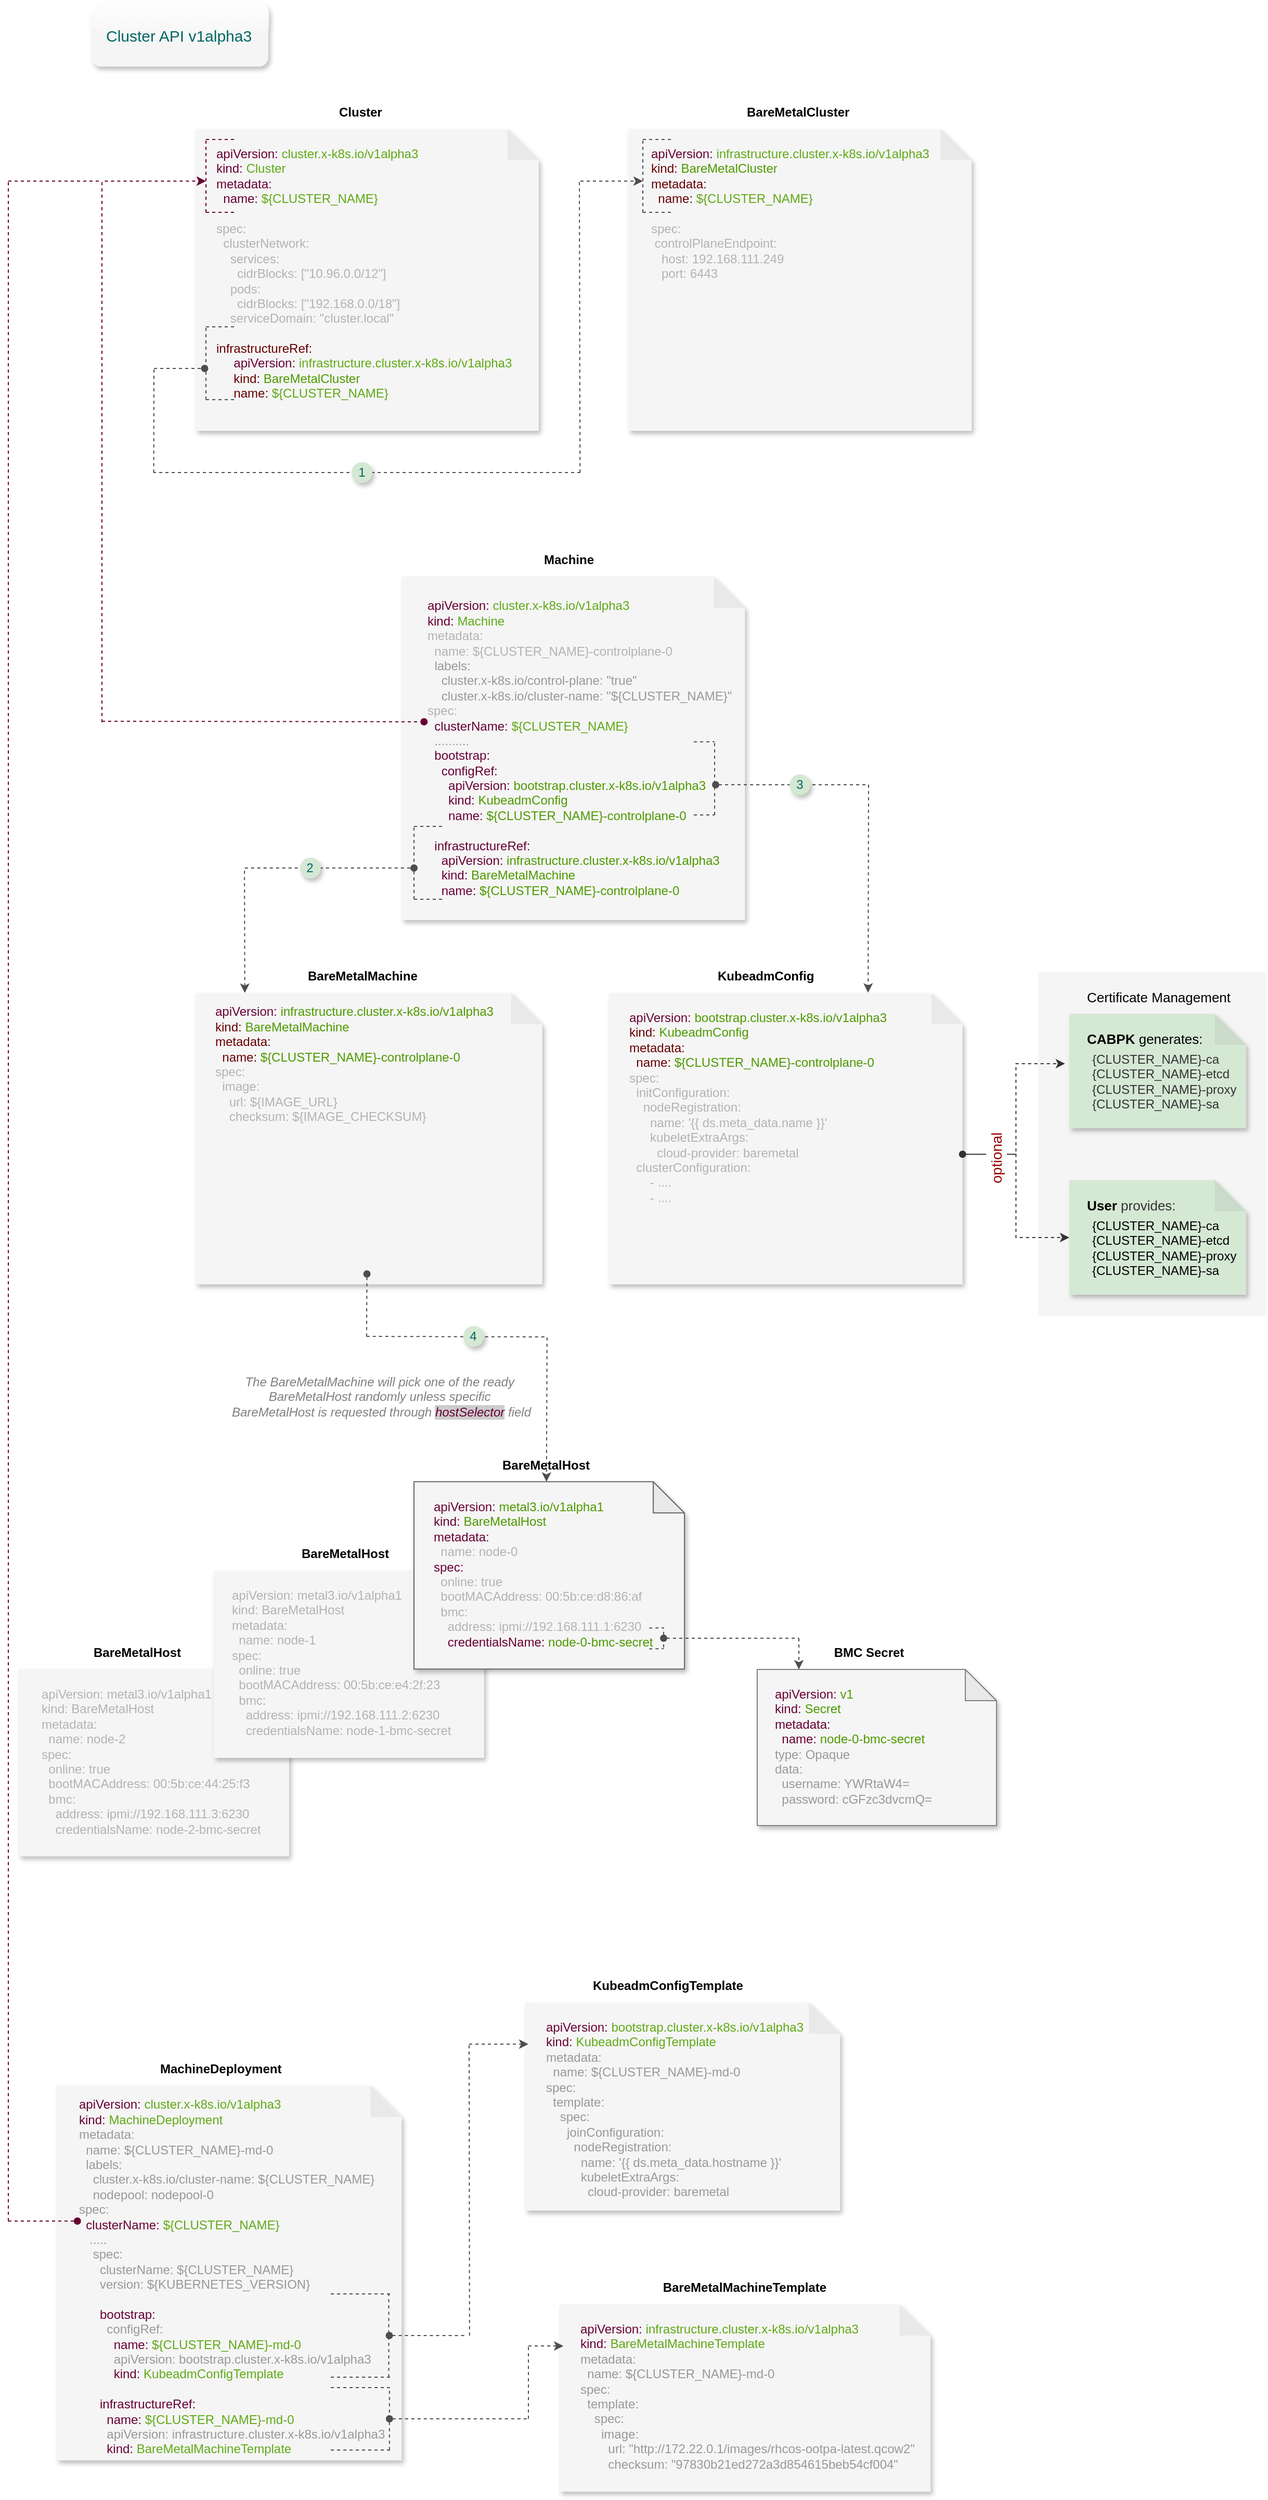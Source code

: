 <mxfile version="12.8.8" type="device"><diagram id="0ZJ0NignESQK8RlYlgcO" name="Page-1"><mxGraphModel dx="1936" dy="2136" grid="1" gridSize="10" guides="1" tooltips="1" connect="1" arrows="1" fold="1" page="1" pageScale="1" pageWidth="850" pageHeight="1100" math="0" shadow="0"><root><mxCell id="0"/><mxCell id="1" parent="0"/><mxCell id="N0u_bK_F2NEoReDmG8Bb-15" value="" style="rounded=0;whiteSpace=wrap;html=1;fillColor=#f5f5f5;strokeColor=none;fontColor=#333333;" parent="1" vertex="1"><mxGeometry x="1040" width="220" height="330" as="geometry"/></mxCell><mxCell id="tD_S_BFWUJCT9P1X96qE-1" value="" style="shape=note;whiteSpace=wrap;html=1;backgroundOutline=1;darkOpacity=0.05;fillColor=#f5f5f5;strokeColor=none;fontColor=#333333;shadow=1;" parent="1" vertex="1"><mxGeometry x="60.0" y="669.62" width="260" height="180" as="geometry"/></mxCell><mxCell id="tD_S_BFWUJCT9P1X96qE-2" value="" style="shape=note;whiteSpace=wrap;html=1;backgroundOutline=1;darkOpacity=0.05;fillColor=#f5f5f5;strokeColor=none;fontColor=#333333;shadow=1;" parent="1" vertex="1"><mxGeometry x="247.35" y="575" width="260" height="180" as="geometry"/></mxCell><mxCell id="N0u_bK_F2NEoReDmG8Bb-11" style="edgeStyle=orthogonalEdgeStyle;rounded=0;orthogonalLoop=1;jettySize=auto;html=1;exitX=0;exitY=0;exitDx=340;exitDy=155;exitPerimeter=0;entryX=-0.024;entryY=0.436;entryDx=0;entryDy=0;entryPerimeter=0;dashed=1;strokeColor=#333333;" parent="1" source="tD_S_BFWUJCT9P1X96qE-3" target="N0u_bK_F2NEoReDmG8Bb-1" edge="1"><mxGeometry relative="1" as="geometry"/></mxCell><mxCell id="tD_S_BFWUJCT9P1X96qE-3" value="" style="shape=note;whiteSpace=wrap;html=1;backgroundOutline=1;darkOpacity=0.05;fillColor=#f5f5f5;strokeColor=none;fontColor=#333333;shadow=1;" parent="1" vertex="1"><mxGeometry x="627.35" y="20" width="340" height="280" as="geometry"/></mxCell><mxCell id="tD_S_BFWUJCT9P1X96qE-4" value="&lt;font style=&quot;font-size: 12px&quot;&gt;&lt;b&gt;BareMetalMachine&lt;/b&gt;&lt;/font&gt;" style="text;html=1;align=left;fillColor=none;strokeColor=none;" parent="1" vertex="1"><mxGeometry x="336.25" y="-10" width="110" height="30" as="geometry"/></mxCell><mxCell id="tD_S_BFWUJCT9P1X96qE-5" value="" style="shape=note;whiteSpace=wrap;html=1;backgroundOutline=1;darkOpacity=0.05;fillColor=#f5f5f5;strokeColor=none;fontColor=#333333;shadow=1;" parent="1" vertex="1"><mxGeometry x="428.2" y="-380" width="330" height="330" as="geometry"/></mxCell><mxCell id="tD_S_BFWUJCT9P1X96qE-6" value="&lt;font style=&quot;font-size: 12px&quot;&gt;&lt;b&gt;Machine&lt;/b&gt;&lt;/font&gt;" style="text;html=1;align=left;fillColor=none;strokeColor=none;" parent="1" vertex="1"><mxGeometry x="563.39" y="-410" width="57.91" height="30" as="geometry"/></mxCell><mxCell id="tD_S_BFWUJCT9P1X96qE-7" value="&lt;div&gt;&lt;div&gt;&lt;font color=&quot;#660033&quot;&gt;&lt;br&gt;&lt;/font&gt;&lt;/div&gt;&lt;div&gt;&lt;font color=&quot;#660033&quot;&gt;apiVersion: &lt;/font&gt;&lt;font color=&quot;#60a917&quot;&gt;cluster.x-k8s.io/v1alpha3&lt;/font&gt;&lt;/div&gt;&lt;div&gt;&lt;font color=&quot;#660033&quot;&gt;kind: &lt;/font&gt;&lt;font color=&quot;#60a917&quot;&gt;Machine&lt;/font&gt;&lt;/div&gt;&lt;div&gt;&lt;font color=&quot;#b3b3b3&quot;&gt;metadata:&lt;/font&gt;&lt;/div&gt;&lt;div&gt;&lt;font color=&quot;#b3b3b3&quot;&gt;&amp;nbsp; name: ${CLUSTER_NAME}-controlplane-0&lt;/font&gt;&lt;/div&gt;&lt;div&gt;&lt;font color=&quot;#b3b3b3&quot;&gt;&amp;nbsp;&lt;/font&gt;&lt;font color=&quot;#660033&quot;&gt; &lt;/font&gt;&lt;font color=&quot;#999999&quot;&gt;labels:&lt;/font&gt;&lt;/div&gt;&lt;div&gt;&lt;font color=&quot;#999999&quot;&gt;&amp;nbsp; &amp;nbsp; cluster.x-k8s.io/control-plane: &quot;true&quot;&lt;/font&gt;&lt;/div&gt;&lt;div&gt;&lt;font color=&quot;#999999&quot;&gt;&amp;nbsp; &amp;nbsp; cluster.x-k8s.io/cluster-name: &quot;${CLUSTER_NAME}&quot;&lt;/font&gt;&lt;/div&gt;&lt;div&gt;&lt;font color=&quot;#b3b3b3&quot;&gt;spec:&lt;/font&gt;&lt;/div&gt;&lt;div&gt;&lt;font color=&quot;#b3b3b3&quot;&gt;&amp;nbsp;&amp;nbsp;&lt;/font&gt;&lt;span&gt;&lt;font color=&quot;#660033&quot;&gt;clusterName:&lt;/font&gt;&lt;font color=&quot;#60a917&quot;&gt; ${CLUSTER_NAME}&lt;/font&gt;&lt;/span&gt;&lt;/div&gt;&lt;div&gt;&lt;font color=&quot;#60a917&quot;&gt;&amp;nbsp; &lt;/font&gt;&lt;font color=&quot;#999999&quot;&gt;..........&lt;/font&gt;&lt;/div&gt;&lt;div&gt;&lt;font color=&quot;#b3b3b3&quot;&gt;&amp;nbsp; &lt;/font&gt;&lt;font color=&quot;#660033&quot;&gt;bootstrap:&lt;/font&gt;&lt;/div&gt;&lt;div&gt;&lt;font color=&quot;#660033&quot;&gt;&amp;nbsp; &amp;nbsp; configRef:&lt;/font&gt;&lt;/div&gt;&lt;div&gt;&lt;font color=&quot;#b3b3b3&quot;&gt;&amp;nbsp; &amp;nbsp; &amp;nbsp; &lt;/font&gt;&lt;font color=&quot;#660033&quot;&gt;apiVersion: &lt;/font&gt;&lt;font color=&quot;#4d9900&quot;&gt;bootstrap.cluster.x-k8s.io/v1alpha3&lt;/font&gt;&lt;/div&gt;&lt;div&gt;&lt;font color=&quot;#660033&quot;&gt;&amp;nbsp; &amp;nbsp; &amp;nbsp; kind: &lt;/font&gt;&lt;font color=&quot;#4d9900&quot;&gt;KubeadmConfig&lt;/font&gt;&lt;/div&gt;&lt;div&gt;&lt;font color=&quot;#660033&quot;&gt;&amp;nbsp; &amp;nbsp; &amp;nbsp; name: &lt;/font&gt;&lt;font color=&quot;#4d9900&quot;&gt;${CLUSTER_NAME}-controlplane-0&lt;/font&gt;&lt;/div&gt;&lt;div&gt;&lt;font color=&quot;#4d9900&quot;&gt;&lt;br&gt;&lt;/font&gt;&lt;/div&gt;&lt;div&gt;&lt;font color=&quot;#660033&quot;&gt;&amp;nbsp; infrastructureRef:&lt;/font&gt;&lt;/div&gt;&lt;div&gt;&lt;font color=&quot;#660033&quot;&gt;&amp;nbsp; &lt;/font&gt;&lt;font color=&quot;#b3b3b3&quot;&gt;&amp;nbsp; &lt;/font&gt;&lt;font color=&quot;#660033&quot;&gt;apiVersion:&lt;/font&gt;&lt;font color=&quot;#4d9900&quot;&gt; infrastructure.cluster.x-k8s.io/v1alpha3&lt;/font&gt;&lt;/div&gt;&lt;div&gt;&lt;font color=&quot;#660033&quot;&gt;&amp;nbsp; &amp;nbsp; kind: &lt;/font&gt;&lt;font color=&quot;#4d9900&quot;&gt;BareMetalMachine&lt;/font&gt;&lt;/div&gt;&lt;div&gt;&lt;font color=&quot;#660033&quot;&gt;&amp;nbsp; &amp;nbsp; name: &lt;/font&gt;&lt;font color=&quot;#4d9900&quot;&gt;${CLUSTER_NAME}-controlplane-0&lt;/font&gt;&lt;/div&gt;&lt;/div&gt;" style="text;html=1;align=left;fillColor=none;strokeColor=none;" parent="1" vertex="1"><mxGeometry x="450.5" y="-380" width="300" height="280" as="geometry"/></mxCell><mxCell id="tD_S_BFWUJCT9P1X96qE-8" style="edgeStyle=orthogonalEdgeStyle;rounded=0;orthogonalLoop=1;jettySize=auto;html=1;strokeColor=#4D4D4D;dashed=1;startArrow=none;startFill=0;" parent="1" edge="1"><mxGeometry relative="1" as="geometry"><mxPoint x="394.35" y="350" as="sourcePoint"/><mxPoint x="567.35" y="489.62" as="targetPoint"/></mxGeometry></mxCell><mxCell id="tD_S_BFWUJCT9P1X96qE-9" value="" style="shape=note;whiteSpace=wrap;html=1;backgroundOutline=1;darkOpacity=0.05;fillColor=#f5f5f5;strokeColor=none;fontColor=#333333;shadow=1;" parent="1" vertex="1"><mxGeometry x="230" y="20" width="333.39" height="280" as="geometry"/></mxCell><mxCell id="tD_S_BFWUJCT9P1X96qE-10" value="&lt;font style=&quot;font-size: 12px&quot;&gt;&lt;b&gt;KubeadmConfig&lt;/b&gt;&lt;/font&gt;" style="text;html=1;align=left;fillColor=none;strokeColor=none;" parent="1" vertex="1"><mxGeometry x="730.0" y="-10" width="110" height="30" as="geometry"/></mxCell><mxCell id="tD_S_BFWUJCT9P1X96qE-11" value="&lt;div&gt;&lt;font color=&quot;#660033&quot;&gt;apiVersion: &lt;/font&gt;&lt;font color=&quot;#4d9900&quot;&gt;bootstrap.cluster.x-k8s.io/v1alpha3&lt;/font&gt;&lt;/div&gt;&lt;div&gt;&lt;font color=&quot;#660000&quot;&gt;kind:&amp;nbsp;&lt;/font&gt;&lt;font color=&quot;#4d9900&quot;&gt;KubeadmConfig&lt;/font&gt;&lt;br&gt;&lt;/div&gt;&lt;div&gt;&lt;div&gt;&lt;font color=&quot;#660000&quot;&gt;metadata:&lt;/font&gt;&lt;/div&gt;&lt;div&gt;&lt;font color=&quot;#ff6666&quot;&gt;&amp;nbsp;&lt;/font&gt;&lt;font color=&quot;#660000&quot;&gt;&amp;nbsp;name:&lt;/font&gt;&lt;font color=&quot;#ff6666&quot;&gt;&amp;nbsp;&lt;/font&gt;&lt;font color=&quot;#4d9900&quot;&gt;${CLUSTER_NAME}-controlplane-0&lt;/font&gt;&lt;/div&gt;&lt;div&gt;&lt;font color=&quot;#b3b3b3&quot;&gt;&lt;span&gt;spec:&lt;/span&gt;&lt;br&gt;&lt;/font&gt;&lt;/div&gt;&lt;/div&gt;&lt;div&gt;&lt;font color=&quot;#b3b3b3&quot;&gt;&amp;nbsp; initConfiguration:&lt;/font&gt;&lt;/div&gt;&lt;div&gt;&lt;font color=&quot;#b3b3b3&quot;&gt;&amp;nbsp; &amp;nbsp; nodeRegistration:&lt;/font&gt;&lt;/div&gt;&lt;div&gt;&lt;font color=&quot;#b3b3b3&quot;&gt;&amp;nbsp; &amp;nbsp; &amp;nbsp; name: '{{ ds.meta_data.name }}'&lt;/font&gt;&lt;/div&gt;&lt;div&gt;&lt;font color=&quot;#b3b3b3&quot;&gt;&amp;nbsp; &amp;nbsp; &amp;nbsp; kubeletExtraArgs:&lt;/font&gt;&lt;/div&gt;&lt;div&gt;&lt;font color=&quot;#b3b3b3&quot;&gt;&amp;nbsp; &amp;nbsp; &amp;nbsp; &amp;nbsp; cloud-provider: baremetal&lt;/font&gt;&lt;/div&gt;&lt;div&gt;&lt;font color=&quot;#b3b3b3&quot;&gt;&amp;nbsp; clusterConfiguration:&lt;/font&gt;&lt;/div&gt;&lt;div&gt;&lt;font color=&quot;#b3b3b3&quot;&gt;&amp;nbsp; &amp;nbsp; &amp;nbsp; - ....&lt;/font&gt;&lt;/div&gt;&lt;div&gt;&lt;font color=&quot;#b3b3b3&quot;&gt;&amp;nbsp; &amp;nbsp; &amp;nbsp; - ....&lt;/font&gt;&lt;/div&gt;&lt;br&gt;&lt;div&gt;&lt;font color=&quot;#ff6666&quot;&gt;&lt;br&gt;&lt;/font&gt;&lt;/div&gt;" style="text;html=1;align=left;fillColor=none;strokeColor=none;" parent="1" vertex="1"><mxGeometry x="644.59" y="30" width="305.52" height="320" as="geometry"/></mxCell><mxCell id="tD_S_BFWUJCT9P1X96qE-12" value="" style="endArrow=oval;html=1;strokeColor=#4D4D4D;dashed=1;endFill=1;" parent="1" edge="1"><mxGeometry width="50" height="50" relative="1" as="geometry"><mxPoint x="277.35" y="-100" as="sourcePoint"/><mxPoint x="440" y="-100" as="targetPoint"/></mxGeometry></mxCell><mxCell id="tD_S_BFWUJCT9P1X96qE-13" value="" style="endArrow=none;html=1;strokeColor=#4D4D4D;dashed=1;startArrow=oval;startFill=1;" parent="1" edge="1"><mxGeometry width="50" height="50" relative="1" as="geometry"><mxPoint x="730" y="-180" as="sourcePoint"/><mxPoint x="877.35" y="-180" as="targetPoint"/></mxGeometry></mxCell><mxCell id="tD_S_BFWUJCT9P1X96qE-14" value="&lt;div&gt;&lt;font color=&quot;#660033&quot;&gt;&lt;br&gt;&lt;/font&gt;&lt;/div&gt;&lt;div&gt;&lt;font color=&quot;#660033&quot;&gt;apiVersion:&lt;/font&gt;&lt;font color=&quot;#b3b3b3&quot;&gt; &lt;/font&gt;&lt;font color=&quot;#4d9900&quot;&gt;infrastructure.cluster.x-k8s.io/v1alpha3&lt;/font&gt;&lt;/div&gt;&lt;div&gt;&lt;div&gt;&lt;font color=&quot;#660000&quot;&gt;kind:&lt;/font&gt;&lt;font color=&quot;#ff6666&quot;&gt;&amp;nbsp;&lt;/font&gt;&lt;font color=&quot;#4d9900&quot;&gt;BareMetalMachine&lt;/font&gt;&lt;br&gt;&lt;/div&gt;&lt;div&gt;&lt;font color=&quot;#660000&quot;&gt;metadata:&lt;/font&gt;&lt;/div&gt;&lt;div&gt;&lt;font color=&quot;#ff6666&quot;&gt;&amp;nbsp;&amp;nbsp;&lt;/font&gt;&lt;font color=&quot;#660000&quot;&gt;name:&lt;/font&gt;&lt;font color=&quot;#ff6666&quot;&gt;&amp;nbsp;&lt;/font&gt;&lt;font color=&quot;#4d9900&quot;&gt;${CLUSTER_NAME}-controlplane-0&lt;/font&gt;&lt;/div&gt;&lt;/div&gt;&lt;div&gt;&lt;font color=&quot;#b3b3b3&quot;&gt;spec:&lt;/font&gt;&lt;/div&gt;&lt;div&gt;&lt;span style=&quot;color: rgb(179 , 179 , 179)&quot;&gt;&amp;nbsp; image:&lt;/span&gt;&lt;br&gt;&lt;/div&gt;&lt;div&gt;&lt;font color=&quot;#b3b3b3&quot;&gt;&amp;nbsp; &amp;nbsp; url: ${IMAGE_URL}&lt;/font&gt;&lt;/div&gt;&lt;div&gt;&lt;font color=&quot;#b3b3b3&quot;&gt;&amp;nbsp; &amp;nbsp; checksum: ${IMAGE_CHECKSUM}&lt;/font&gt;&lt;/div&gt;&lt;div&gt;&lt;font color=&quot;#b3b3b3&quot;&gt;&amp;nbsp;&lt;/font&gt;&lt;/div&gt;&lt;div&gt;&lt;font color=&quot;#b3b3b3&quot;&gt;&amp;nbsp;&amp;nbsp;&lt;/font&gt;&lt;/div&gt;" style="text;html=1;align=left;fillColor=none;strokeColor=none;" parent="1" vertex="1"><mxGeometry x="247.35" y="10" width="302.65" height="280" as="geometry"/></mxCell><mxCell id="tD_S_BFWUJCT9P1X96qE-15" value="" style="endArrow=none;html=1;dashed=1;strokeColor=#4D4D4D;exitX=0.142;exitY=0;exitDx=0;exitDy=0;exitPerimeter=0;endFill=0;startArrow=classic;startFill=1;" parent="1" source="tD_S_BFWUJCT9P1X96qE-9" edge="1"><mxGeometry width="50" height="50" relative="1" as="geometry"><mxPoint x="277.35" y="-100" as="sourcePoint"/><mxPoint x="277" y="-100" as="targetPoint"/></mxGeometry></mxCell><mxCell id="tD_S_BFWUJCT9P1X96qE-16" value="" style="endArrow=classic;html=1;dashed=1;strokeColor=#4D4D4D;entryX=0.733;entryY=-0.001;entryDx=0;entryDy=0;entryPerimeter=0;" parent="1" target="tD_S_BFWUJCT9P1X96qE-3" edge="1"><mxGeometry width="50" height="50" relative="1" as="geometry"><mxPoint x="877" y="-180" as="sourcePoint"/><mxPoint x="876.74" y="-10" as="targetPoint"/></mxGeometry></mxCell><mxCell id="tD_S_BFWUJCT9P1X96qE-17" value="" style="shape=note;whiteSpace=wrap;html=1;backgroundOutline=1;darkOpacity=0.05;fillColor=#f5f5f5;strokeColor=#808080;fontColor=#333333;shadow=1;" parent="1" vertex="1"><mxGeometry x="770" y="670" width="230" height="150" as="geometry"/></mxCell><mxCell id="tD_S_BFWUJCT9P1X96qE-18" value="&lt;font style=&quot;font-size: 12px&quot;&gt;&lt;b&gt;BareMetalHost&lt;/b&gt;&lt;/font&gt;" style="text;html=1;align=left;fillColor=none;strokeColor=none;" parent="1" vertex="1"><mxGeometry x="523.02" y="459.62" width="93.96" height="30" as="geometry"/></mxCell><mxCell id="tD_S_BFWUJCT9P1X96qE-19" value="&lt;div&gt;&lt;font color=&quot;#660033&quot;&gt;apiVersion: &lt;/font&gt;&lt;font color=&quot;#4d9900&quot;&gt;v1&lt;/font&gt;&lt;br&gt;&lt;/div&gt;&lt;div&gt;&lt;font color=&quot;#660033&quot;&gt;kind: &lt;/font&gt;&lt;font color=&quot;#4d9900&quot;&gt;Secret&lt;/font&gt;&lt;/div&gt;&lt;div&gt;&lt;font color=&quot;#660033&quot;&gt;metadata:&lt;/font&gt;&lt;/div&gt;&lt;div&gt;&lt;font color=&quot;#660033&quot;&gt;&amp;nbsp; name: &lt;/font&gt;&lt;font color=&quot;#4d9900&quot;&gt;node-0-bmc-secret&lt;/font&gt;&lt;/div&gt;&lt;div&gt;&lt;font color=&quot;#999999&quot;&gt;type: Opaque&lt;/font&gt;&lt;/div&gt;&lt;div&gt;&lt;font color=&quot;#999999&quot;&gt;data:&lt;/font&gt;&lt;/div&gt;&lt;div&gt;&lt;font color=&quot;#999999&quot;&gt;&amp;nbsp; username: YWRtaW4=&lt;/font&gt;&lt;/div&gt;&lt;div&gt;&lt;font color=&quot;#999999&quot;&gt;&amp;nbsp; password: cGFzc3dvcmQ=&lt;/font&gt;&lt;/div&gt;&lt;div&gt;&lt;font color=&quot;#999999&quot;&gt;&lt;br&gt;&lt;/font&gt;&lt;/div&gt;&lt;div&gt;&lt;br&gt;&lt;/div&gt;" style="text;html=1;align=left;fillColor=none;strokeColor=none;" parent="1" vertex="1"><mxGeometry x="785" y="680" width="300" height="130" as="geometry"/></mxCell><mxCell id="tD_S_BFWUJCT9P1X96qE-20" value="" style="shape=note;whiteSpace=wrap;html=1;backgroundOutline=1;darkOpacity=0.05;fillColor=#f5f5f5;strokeColor=#666666;fontColor=#333333;shadow=1;" parent="1" vertex="1"><mxGeometry x="440" y="489.62" width="260" height="180" as="geometry"/></mxCell><mxCell id="tD_S_BFWUJCT9P1X96qE-21" value="&lt;div&gt;&lt;font color=&quot;#660033&quot;&gt;apiVersion: &lt;/font&gt;&lt;font color=&quot;#4d9900&quot;&gt;metal3.io/v1alpha1&lt;/font&gt;&lt;br&gt;&lt;/div&gt;&lt;div&gt;&lt;font color=&quot;#660033&quot;&gt;kind: &lt;/font&gt;&lt;font color=&quot;#4d9900&quot;&gt;BareMetalHost&lt;/font&gt;&lt;/div&gt;&lt;div&gt;&lt;font color=&quot;#660033&quot;&gt;metadata:&lt;/font&gt;&lt;/div&gt;&lt;div&gt;&lt;font color=&quot;#660033&quot;&gt;&amp;nbsp;&lt;/font&gt;&lt;font color=&quot;#b3b3b3&quot;&gt; name: node-0&lt;/font&gt;&lt;/div&gt;&lt;div&gt;&lt;font color=&quot;#660033&quot;&gt;spec:&lt;/font&gt;&lt;/div&gt;&lt;div&gt;&lt;font color=&quot;#cccccc&quot;&gt;&amp;nbsp; &lt;/font&gt;&lt;font color=&quot;#b3b3b3&quot;&gt;online: true&lt;/font&gt;&lt;/div&gt;&lt;div&gt;&lt;font color=&quot;#b3b3b3&quot;&gt;&amp;nbsp; bootMACAddress: 00:5b:ce:d8:86:af&lt;/font&gt;&lt;/div&gt;&lt;div&gt;&lt;font color=&quot;#b3b3b3&quot;&gt;&amp;nbsp; bmc:&lt;/font&gt;&lt;/div&gt;&lt;div&gt;&lt;font color=&quot;#b3b3b3&quot;&gt;&amp;nbsp; &amp;nbsp; address: ipmi://192.168.111.1:6230&lt;/font&gt;&lt;/div&gt;&lt;div&gt;&lt;font color=&quot;#4d9900&quot;&gt;&amp;nbsp; &amp;nbsp; &lt;/font&gt;&lt;font color=&quot;#660033&quot;&gt;credentialsName:&lt;/font&gt;&lt;font color=&quot;#4d9900&quot;&gt; node-0-bmc-secret&lt;/font&gt;&lt;/div&gt;&lt;div&gt;&lt;font color=&quot;#4d9900&quot;&gt;&lt;br&gt;&lt;/font&gt;&lt;/div&gt;&lt;div&gt;&lt;br&gt;&lt;/div&gt;" style="text;html=1;align=left;fillColor=none;strokeColor=none;" parent="1" vertex="1"><mxGeometry x="457.35" y="499.62" width="300" height="160" as="geometry"/></mxCell><mxCell id="tD_S_BFWUJCT9P1X96qE-22" value="&lt;font style=&quot;font-size: 12px&quot;&gt;&lt;b&gt;BMC Secret&lt;/b&gt;&lt;/font&gt;" style="text;html=1;align=center;fillColor=none;strokeColor=none;" parent="1" vertex="1"><mxGeometry x="830" y="639.62" width="93.96" height="30" as="geometry"/></mxCell><mxCell id="tD_S_BFWUJCT9P1X96qE-23" value="" style="endArrow=none;html=1;strokeColor=#4D4D4D;dashed=1;startArrow=oval;startFill=1;" parent="1" edge="1"><mxGeometry width="50" height="50" relative="1" as="geometry"><mxPoint x="680" y="640" as="sourcePoint"/><mxPoint x="810" y="640" as="targetPoint"/></mxGeometry></mxCell><mxCell id="tD_S_BFWUJCT9P1X96qE-24" value="" style="endArrow=classic;html=1;dashed=1;strokeColor=#4D4D4D;" parent="1" edge="1"><mxGeometry width="50" height="50" relative="1" as="geometry"><mxPoint x="810" y="640" as="sourcePoint"/><mxPoint x="810" y="670" as="targetPoint"/></mxGeometry></mxCell><mxCell id="tD_S_BFWUJCT9P1X96qE-25" value="&lt;div&gt;&lt;font color=&quot;#b3b3b3&quot;&gt;apiVersion: metal3.io/v1alpha1&lt;br&gt;&lt;/font&gt;&lt;/div&gt;&lt;div&gt;&lt;font color=&quot;#b3b3b3&quot;&gt;kind: BareMetalHost&lt;/font&gt;&lt;/div&gt;&lt;div&gt;&lt;font color=&quot;#b3b3b3&quot;&gt;metadata:&lt;/font&gt;&lt;/div&gt;&lt;div&gt;&lt;font color=&quot;#b3b3b3&quot;&gt;&amp;nbsp; name: node-1&lt;/font&gt;&lt;/div&gt;&lt;div&gt;&lt;font color=&quot;#b3b3b3&quot;&gt;spec:&lt;/font&gt;&lt;/div&gt;&lt;div&gt;&lt;font color=&quot;#b3b3b3&quot;&gt;&amp;nbsp; online: true&lt;/font&gt;&lt;/div&gt;&lt;div&gt;&lt;font color=&quot;#b3b3b3&quot;&gt;&amp;nbsp; bootMACAddress: 00:5b:ce:e4:2f:23&lt;/font&gt;&lt;/div&gt;&lt;div&gt;&lt;font color=&quot;#b3b3b3&quot;&gt;&amp;nbsp; bmc:&lt;/font&gt;&lt;/div&gt;&lt;div&gt;&lt;font color=&quot;#b3b3b3&quot;&gt;&amp;nbsp; &amp;nbsp; address: ipmi://192.168.111.2:6230&lt;/font&gt;&lt;/div&gt;&lt;div&gt;&lt;font color=&quot;#b3b3b3&quot;&gt;&amp;nbsp; &amp;nbsp; credentialsName: node-1-bmc-secret&lt;/font&gt;&lt;/div&gt;&lt;div&gt;&lt;font color=&quot;#b3b3b3&quot;&gt;&lt;br&gt;&lt;/font&gt;&lt;/div&gt;&lt;div&gt;&lt;br&gt;&lt;/div&gt;" style="text;html=1;align=left;fillColor=none;strokeColor=none;" parent="1" vertex="1"><mxGeometry x="263.39" y="585" width="300" height="160" as="geometry"/></mxCell><mxCell id="tD_S_BFWUJCT9P1X96qE-26" value="&lt;font style=&quot;font-size: 12px&quot;&gt;&lt;b&gt;BareMetalHost&lt;/b&gt;&lt;/font&gt;" style="text;html=1;align=left;fillColor=none;strokeColor=none;" parent="1" vertex="1"><mxGeometry x="330.37" y="545" width="93.96" height="30" as="geometry"/></mxCell><mxCell id="tD_S_BFWUJCT9P1X96qE-27" value="&lt;div&gt;&lt;font color=&quot;#b3b3b3&quot;&gt;apiVersion: metal3.io/v1alpha1&lt;br&gt;&lt;/font&gt;&lt;/div&gt;&lt;div&gt;&lt;font color=&quot;#b3b3b3&quot;&gt;kind: BareMetalHost&lt;/font&gt;&lt;/div&gt;&lt;div&gt;&lt;font color=&quot;#b3b3b3&quot;&gt;metadata:&lt;/font&gt;&lt;/div&gt;&lt;div&gt;&lt;font color=&quot;#b3b3b3&quot;&gt;&amp;nbsp; name: node-2&lt;/font&gt;&lt;/div&gt;&lt;div&gt;&lt;font color=&quot;#b3b3b3&quot;&gt;spec:&lt;/font&gt;&lt;/div&gt;&lt;div&gt;&lt;font color=&quot;#b3b3b3&quot;&gt;&amp;nbsp; online: true&lt;/font&gt;&lt;/div&gt;&lt;div&gt;&lt;font color=&quot;#b3b3b3&quot;&gt;&amp;nbsp; bootMACAddress: 00:5b:ce:44:25:f3&lt;/font&gt;&lt;/div&gt;&lt;div&gt;&lt;font color=&quot;#b3b3b3&quot;&gt;&amp;nbsp; bmc:&lt;/font&gt;&lt;/div&gt;&lt;div&gt;&lt;font color=&quot;#b3b3b3&quot;&gt;&amp;nbsp; &amp;nbsp; address: ipmi://192.168.111.3:6230&lt;/font&gt;&lt;/div&gt;&lt;div&gt;&lt;font color=&quot;#b3b3b3&quot;&gt;&amp;nbsp; &amp;nbsp; credentialsName: node-2-bmc-secret&lt;/font&gt;&lt;/div&gt;&lt;div&gt;&lt;font color=&quot;#b3b3b3&quot;&gt;&lt;br&gt;&lt;/font&gt;&lt;/div&gt;&lt;div&gt;&lt;br&gt;&lt;/div&gt;" style="text;html=1;align=left;fillColor=none;strokeColor=none;" parent="1" vertex="1"><mxGeometry x="80.0" y="680" width="300" height="160" as="geometry"/></mxCell><mxCell id="tD_S_BFWUJCT9P1X96qE-28" value="" style="endArrow=oval;html=1;dashed=1;strokeColor=#4D4D4D;startArrow=none;startFill=0;endFill=1;" parent="1" edge="1"><mxGeometry width="50" height="50" relative="1" as="geometry"><mxPoint x="394.41" y="350" as="sourcePoint"/><mxPoint x="394.76" y="290" as="targetPoint"/></mxGeometry></mxCell><mxCell id="tD_S_BFWUJCT9P1X96qE-29" value="&lt;font style=&quot;font-size: 12px&quot;&gt;&lt;b&gt;BareMetalHost&lt;/b&gt;&lt;/font&gt;" style="text;html=1;align=left;fillColor=none;strokeColor=none;" parent="1" vertex="1"><mxGeometry x="130" y="640" width="93.96" height="30" as="geometry"/></mxCell><mxCell id="tD_S_BFWUJCT9P1X96qE-30" value="&lt;div style=&quot;text-align: center&quot;&gt;&lt;i style=&quot;color: rgb(128 , 128 , 128)&quot;&gt;The BareMetalMachine will pick one of the ready&amp;nbsp;&lt;/i&gt;&lt;/div&gt;&lt;div style=&quot;text-align: center&quot;&gt;&lt;i style=&quot;color: rgb(128 , 128 , 128)&quot;&gt;BareMetalHost randomly unless specific&amp;nbsp;&lt;/i&gt;&lt;/div&gt;&lt;div style=&quot;text-align: center&quot;&gt;&lt;i style=&quot;color: rgb(128 , 128 , 128)&quot;&gt;BareMetalHost&amp;nbsp;&lt;/i&gt;&lt;i style=&quot;color: rgb(128 , 128 , 128)&quot;&gt;is requested through&lt;/i&gt;&lt;i&gt;&lt;font color=&quot;#808080&quot;&gt;&amp;nbsp;&lt;/font&gt;&lt;span style=&quot;background-color: rgb(204 , 204 , 204)&quot;&gt;&lt;font color=&quot;#660033&quot;&gt;hostSelector&lt;/font&gt;&lt;/span&gt;&lt;font color=&quot;#808080&quot;&gt; field&lt;/font&gt;&lt;/i&gt;&lt;/div&gt;" style="text;html=1;align=left;fillColor=none;strokeColor=none;" parent="1" vertex="1"><mxGeometry x="263.39" y="380" width="280" height="60" as="geometry"/></mxCell><mxCell id="tD_S_BFWUJCT9P1X96qE-31" value="" style="shape=note;whiteSpace=wrap;html=1;backgroundOutline=1;darkOpacity=0.05;fillColor=#f5f5f5;strokeColor=none;fontColor=#333333;shadow=1;" parent="1" vertex="1"><mxGeometry x="230" y="-810" width="330" height="290" as="geometry"/></mxCell><mxCell id="tD_S_BFWUJCT9P1X96qE-32" value="&lt;div&gt;&lt;font color=&quot;#660033&quot;&gt;apiVersion: &lt;/font&gt;&lt;font color=&quot;#60a917&quot;&gt;cluster.x-k8s.io/v1alpha3&lt;/font&gt;&lt;/div&gt;&lt;div&gt;&lt;font color=&quot;#660033&quot;&gt;kind:&lt;/font&gt;&lt;font color=&quot;#60a917&quot;&gt; Cluster&lt;/font&gt;&lt;/div&gt;&lt;div&gt;&lt;font color=&quot;#660033&quot;&gt;metadata:&lt;/font&gt;&lt;/div&gt;&lt;div&gt;&lt;font color=&quot;#660033&quot;&gt;&amp;nbsp; name: &lt;/font&gt;&lt;font color=&quot;#60a917&quot;&gt;${CLUSTER_NAME}&lt;/font&gt;&lt;/div&gt;&lt;div&gt;&lt;font color=&quot;#60a917&quot;&gt;&lt;br&gt;&lt;/font&gt;&lt;/div&gt;&lt;div&gt;&lt;font color=&quot;#b3b3b3&quot;&gt;spec:&lt;/font&gt;&lt;/div&gt;&lt;div&gt;&lt;font color=&quot;#b3b3b3&quot;&gt;&amp;nbsp; clusterNetwork:&lt;/font&gt;&lt;/div&gt;&lt;div&gt;&lt;font color=&quot;#b3b3b3&quot;&gt;&amp;nbsp; &amp;nbsp; services:&lt;/font&gt;&lt;/div&gt;&lt;div&gt;&lt;font color=&quot;#b3b3b3&quot;&gt;&amp;nbsp; &amp;nbsp; &amp;nbsp; cidrBlocks: [&quot;10.96.0.0/12&quot;]&lt;/font&gt;&lt;/div&gt;&lt;div&gt;&lt;font color=&quot;#b3b3b3&quot;&gt;&amp;nbsp; &amp;nbsp; pods:&lt;/font&gt;&lt;/div&gt;&lt;div&gt;&lt;font color=&quot;#b3b3b3&quot;&gt;&amp;nbsp; &amp;nbsp; &amp;nbsp; cidrBlocks: [&quot;192.168.0.0/18&quot;]&lt;/font&gt;&lt;/div&gt;&lt;div&gt;&lt;font color=&quot;#b3b3b3&quot;&gt;&amp;nbsp; &amp;nbsp; serviceDomain: &quot;cluster.local&quot;&lt;/font&gt;&lt;/div&gt;&lt;div&gt;&lt;font color=&quot;#b3b3b3&quot;&gt;&lt;br&gt;&lt;/font&gt;&lt;/div&gt;&lt;div&gt;&lt;div&gt;&lt;font color=&quot;#660000&quot;&gt;infrastructureRef:&lt;/font&gt;&lt;br&gt;&lt;/div&gt;&lt;div&gt;&lt;font color=&quot;#660033&quot;&gt;&amp;nbsp; &amp;nbsp; &amp;nbsp;apiVersion: &lt;/font&gt;&lt;font color=&quot;#60a917&quot;&gt;infrastructure.cluster.x-k8s.io/v1alpha3&lt;/font&gt;&lt;/div&gt;&lt;div&gt;&lt;font color=&quot;#ff6666&quot;&gt;&amp;nbsp; &amp;nbsp;&lt;/font&gt;&lt;font color=&quot;#660000&quot;&gt;&amp;nbsp; kind:&lt;/font&gt;&lt;font color=&quot;#ff6666&quot;&gt;&amp;nbsp;&lt;/font&gt;&lt;font color=&quot;#4d9900&quot;&gt;BareMetalCluster&lt;/font&gt;&lt;/div&gt;&lt;div&gt;&lt;font color=&quot;#ff6666&quot;&gt;&amp;nbsp; &amp;nbsp; &amp;nbsp;&lt;/font&gt;&lt;font color=&quot;#660000&quot;&gt;name:&lt;/font&gt;&lt;font color=&quot;#ff6666&quot;&gt;&amp;nbsp;&lt;/font&gt;&lt;span style=&quot;color: rgb(96 , 169 , 23)&quot;&gt;${CLUSTER_NAME}&lt;/span&gt;&lt;/div&gt;&lt;/div&gt;&lt;div&gt;&lt;font color=&quot;#b3b3b3&quot;&gt;&lt;br&gt;&lt;/font&gt;&lt;/div&gt;&lt;div&gt;&lt;br&gt;&lt;/div&gt;" style="text;html=1;align=left;fillColor=none;strokeColor=none;" parent="1" vertex="1"><mxGeometry x="248.05" y="-800" width="301.25" height="230" as="geometry"/></mxCell><mxCell id="tD_S_BFWUJCT9P1X96qE-33" value="&lt;div&gt;&lt;font style=&quot;font-size: 12px&quot;&gt;&lt;b&gt;Cluster&lt;/b&gt;&lt;/font&gt;&lt;/div&gt;" style="text;html=1;align=left;fillColor=none;strokeColor=none;" parent="1" vertex="1"><mxGeometry x="366.25" y="-840" width="50" height="30" as="geometry"/></mxCell><mxCell id="tD_S_BFWUJCT9P1X96qE-34" value="&lt;font style=&quot;font-size: 12px&quot;&gt;&lt;b&gt;BareMetalCluster&lt;/b&gt;&lt;/font&gt;" style="text;html=1;align=left;fillColor=none;strokeColor=none;" parent="1" vertex="1"><mxGeometry x="758.2" y="-840" width="105.83" height="30" as="geometry"/></mxCell><mxCell id="tD_S_BFWUJCT9P1X96qE-35" value="" style="shape=note;whiteSpace=wrap;html=1;backgroundOutline=1;darkOpacity=0.05;fillColor=#f5f5f5;strokeColor=none;fontColor=#333333;shadow=1;" parent="1" vertex="1"><mxGeometry x="646.11" y="-810" width="330" height="290" as="geometry"/></mxCell><mxCell id="tD_S_BFWUJCT9P1X96qE-36" value="&lt;div&gt;&lt;font color=&quot;#660033&quot;&gt;apiVersion:&lt;/font&gt;&lt;font color=&quot;#60a917&quot;&gt; infrastructure.cluster.x-k8s.io/v1alpha3&lt;/font&gt;&lt;/div&gt;&lt;div&gt;&lt;div&gt;&lt;font color=&quot;#660000&quot;&gt;kind:&lt;/font&gt;&lt;font color=&quot;#4d9900&quot;&gt;&amp;nbsp;BareMetalCluster&lt;/font&gt;&lt;/div&gt;&lt;div&gt;&lt;font color=&quot;#660000&quot;&gt;metadata:&lt;/font&gt;&lt;/div&gt;&lt;div&gt;&lt;font color=&quot;#4d9900&quot;&gt;&amp;nbsp;&lt;/font&gt;&lt;font color=&quot;#660000&quot;&gt;&amp;nbsp;name:&lt;/font&gt;&lt;font color=&quot;#4d9900&quot;&gt;&amp;nbsp;&lt;/font&gt;&lt;span style=&quot;color: rgb(96 , 169 , 23)&quot;&gt;${CLUSTER_NAME}&lt;/span&gt;&lt;/div&gt;&lt;/div&gt;&lt;div&gt;&lt;span style=&quot;color: rgb(96 , 169 , 23)&quot;&gt;&lt;br&gt;&lt;/span&gt;&lt;/div&gt;&lt;div&gt;&lt;font color=&quot;#b3b3b3&quot;&gt;spec:&lt;/font&gt;&lt;span style=&quot;color: rgb(179 , 179 , 179)&quot;&gt;&amp;nbsp;&amp;nbsp;&lt;/span&gt;&lt;/div&gt;&lt;div&gt;&lt;div&gt;&lt;font color=&quot;#b3b3b3&quot;&gt;&amp;nbsp;controlPlaneEndpoint:&lt;/font&gt;&lt;/div&gt;&lt;div&gt;&lt;font color=&quot;#b3b3b3&quot;&gt;&amp;nbsp; &amp;nbsp;host: 192.168.111.249&lt;/font&gt;&lt;/div&gt;&lt;div&gt;&lt;font color=&quot;#b3b3b3&quot;&gt;&amp;nbsp; &amp;nbsp;port: 6443&lt;/font&gt;&lt;/div&gt;&lt;/div&gt;&lt;div&gt;&lt;br&gt;&lt;/div&gt;" style="text;html=1;align=left;fillColor=none;strokeColor=none;" parent="1" vertex="1"><mxGeometry x="666.11" y="-800" width="290" height="120" as="geometry"/></mxCell><mxCell id="tD_S_BFWUJCT9P1X96qE-37" value="" style="endArrow=oval;html=1;strokeColor=#4D4D4D;dashed=1;endFill=1;" parent="1" edge="1"><mxGeometry width="50" height="50" relative="1" as="geometry"><mxPoint x="190" y="-580.0" as="sourcePoint"/><mxPoint x="238.75" y="-580.0" as="targetPoint"/></mxGeometry></mxCell><mxCell id="tD_S_BFWUJCT9P1X96qE-38" value="" style="endArrow=none;html=1;dashed=1;strokeColor=#4D4D4D;strokeWidth=1;fontColor=#006666;" parent="1" edge="1"><mxGeometry width="50" height="50" relative="1" as="geometry"><mxPoint x="189.76" y="-480.0" as="sourcePoint"/><mxPoint x="190" y="-580.0" as="targetPoint"/></mxGeometry></mxCell><mxCell id="tD_S_BFWUJCT9P1X96qE-39" value="" style="endArrow=none;html=1;dashed=1;strokeColor=#4D4D4D;strokeWidth=1;fontColor=#006666;" parent="1" edge="1"><mxGeometry width="50" height="50" relative="1" as="geometry"><mxPoint x="600" y="-480.0" as="sourcePoint"/><mxPoint x="189.58" y="-480.0" as="targetPoint"/></mxGeometry></mxCell><mxCell id="tD_S_BFWUJCT9P1X96qE-40" value="" style="endArrow=none;html=1;dashed=1;strokeColor=#4D4D4D;strokeWidth=1;fontColor=#006666;" parent="1" edge="1"><mxGeometry width="50" height="50" relative="1" as="geometry"><mxPoint x="599.6" y="-480.0" as="sourcePoint"/><mxPoint x="599" y="-760.0" as="targetPoint"/></mxGeometry></mxCell><mxCell id="tD_S_BFWUJCT9P1X96qE-41" value="" style="endArrow=classic;html=1;dashed=1;strokeColor=#4D4D4D;strokeWidth=1;fontColor=#006666;" parent="1" edge="1"><mxGeometry width="50" height="50" relative="1" as="geometry"><mxPoint x="600" y="-760.0" as="sourcePoint"/><mxPoint x="660" y="-760.0" as="targetPoint"/></mxGeometry></mxCell><mxCell id="tD_S_BFWUJCT9P1X96qE-42" value="" style="endArrow=oval;html=1;dashed=1;strokeColor=#660033;strokeWidth=1;fontColor=#006666;endFill=1;" parent="1" edge="1"><mxGeometry width="50" height="50" relative="1" as="geometry"><mxPoint x="140" y="-241" as="sourcePoint"/><mxPoint x="449.65" y="-240.5" as="targetPoint"/></mxGeometry></mxCell><mxCell id="tD_S_BFWUJCT9P1X96qE-43" value="" style="endArrow=none;html=1;dashed=1;strokeColor=#660033;strokeWidth=1;fontColor=#006666;" parent="1" edge="1"><mxGeometry width="50" height="50" relative="1" as="geometry"><mxPoint x="140" y="-240" as="sourcePoint"/><mxPoint x="140" y="-760.0" as="targetPoint"/></mxGeometry></mxCell><mxCell id="tD_S_BFWUJCT9P1X96qE-44" value="" style="endArrow=classic;html=1;strokeColor=#660033;dashed=1;endFill=1;" parent="1" edge="1"><mxGeometry width="50" height="50" relative="1" as="geometry"><mxPoint x="142.71" y="-760.0" as="sourcePoint"/><mxPoint x="240" y="-760.0" as="targetPoint"/></mxGeometry></mxCell><mxCell id="tD_S_BFWUJCT9P1X96qE-45" value="" style="endArrow=none;html=1;shadow=0;dashed=1;strokeColor=#4D4D4D;strokeWidth=1;fontColor=#006666;" parent="1" edge="1"><mxGeometry width="50" height="50" relative="1" as="geometry"><mxPoint x="660" y="-730.0" as="sourcePoint"/><mxPoint x="660" y="-800" as="targetPoint"/></mxGeometry></mxCell><mxCell id="tD_S_BFWUJCT9P1X96qE-46" value="" style="endArrow=none;html=1;shadow=0;dashed=1;strokeColor=#4D4D4D;strokeWidth=1;fontColor=#006666;" parent="1" edge="1"><mxGeometry width="50" height="50" relative="1" as="geometry"><mxPoint x="660" y="-800" as="sourcePoint"/><mxPoint x="690" y="-800" as="targetPoint"/></mxGeometry></mxCell><mxCell id="tD_S_BFWUJCT9P1X96qE-47" value="" style="endArrow=none;html=1;shadow=0;dashed=1;strokeColor=#4D4D4D;strokeWidth=1;fontColor=#006666;" parent="1" edge="1"><mxGeometry width="50" height="50" relative="1" as="geometry"><mxPoint x="660" y="-730.0" as="sourcePoint"/><mxPoint x="690" y="-730.0" as="targetPoint"/></mxGeometry></mxCell><mxCell id="tD_S_BFWUJCT9P1X96qE-48" value="" style="endArrow=none;html=1;shadow=0;dashed=1;strokeColor=#660033;strokeWidth=1;fontColor=#006666;" parent="1" edge="1"><mxGeometry width="50" height="50" relative="1" as="geometry"><mxPoint x="240" y="-730.0" as="sourcePoint"/><mxPoint x="240" y="-800" as="targetPoint"/></mxGeometry></mxCell><mxCell id="tD_S_BFWUJCT9P1X96qE-49" value="" style="endArrow=none;html=1;shadow=0;dashed=1;strokeColor=#660033;strokeWidth=1;fontColor=#006666;" parent="1" edge="1"><mxGeometry width="50" height="50" relative="1" as="geometry"><mxPoint x="240" y="-800" as="sourcePoint"/><mxPoint x="270" y="-800" as="targetPoint"/></mxGeometry></mxCell><mxCell id="tD_S_BFWUJCT9P1X96qE-50" value="" style="endArrow=none;html=1;shadow=0;dashed=1;strokeColor=#660033;strokeWidth=1;fontColor=#006666;" parent="1" edge="1"><mxGeometry width="50" height="50" relative="1" as="geometry"><mxPoint x="240" y="-730.0" as="sourcePoint"/><mxPoint x="270" y="-730.0" as="targetPoint"/></mxGeometry></mxCell><mxCell id="tD_S_BFWUJCT9P1X96qE-51" value="" style="endArrow=none;html=1;shadow=0;dashed=1;strokeColor=#4D4D4D;strokeWidth=1;fontColor=#006666;" parent="1" edge="1"><mxGeometry width="50" height="50" relative="1" as="geometry"><mxPoint x="240" y="-550.0" as="sourcePoint"/><mxPoint x="240" y="-620.0" as="targetPoint"/></mxGeometry></mxCell><mxCell id="tD_S_BFWUJCT9P1X96qE-52" value="" style="endArrow=none;html=1;shadow=0;dashed=1;strokeColor=#4D4D4D;strokeWidth=1;fontColor=#006666;" parent="1" edge="1"><mxGeometry width="50" height="50" relative="1" as="geometry"><mxPoint x="240" y="-620.0" as="sourcePoint"/><mxPoint x="270" y="-620.0" as="targetPoint"/></mxGeometry></mxCell><mxCell id="tD_S_BFWUJCT9P1X96qE-53" value="" style="endArrow=none;html=1;shadow=0;dashed=1;strokeColor=#4D4D4D;strokeWidth=1;fontColor=#006666;" parent="1" edge="1"><mxGeometry width="50" height="50" relative="1" as="geometry"><mxPoint x="240" y="-550.0" as="sourcePoint"/><mxPoint x="270" y="-550.0" as="targetPoint"/></mxGeometry></mxCell><mxCell id="tD_S_BFWUJCT9P1X96qE-54" value="" style="endArrow=none;html=1;shadow=0;dashed=1;strokeColor=#660033;strokeWidth=1;fontColor=#006666;" parent="1" edge="1"><mxGeometry width="50" height="50" relative="1" as="geometry"><mxPoint x="240" y="-730.0" as="sourcePoint"/><mxPoint x="240" y="-800" as="targetPoint"/></mxGeometry></mxCell><mxCell id="tD_S_BFWUJCT9P1X96qE-58" value="" style="endArrow=none;html=1;shadow=0;dashed=1;strokeColor=#4D4D4D;strokeWidth=1;fontColor=#006666;" parent="1" edge="1"><mxGeometry width="50" height="50" relative="1" as="geometry"><mxPoint x="729" y="-151" as="sourcePoint"/><mxPoint x="729" y="-221.0" as="targetPoint"/></mxGeometry></mxCell><mxCell id="tD_S_BFWUJCT9P1X96qE-59" value="" style="endArrow=none;html=1;shadow=0;dashed=1;strokeColor=#4D4D4D;strokeWidth=1;fontColor=#006666;" parent="1" edge="1"><mxGeometry width="50" height="50" relative="1" as="geometry"><mxPoint x="709" y="-221.2" as="sourcePoint"/><mxPoint x="729" y="-221.2" as="targetPoint"/></mxGeometry></mxCell><mxCell id="tD_S_BFWUJCT9P1X96qE-60" value="" style="endArrow=none;html=1;shadow=0;dashed=1;strokeColor=#4D4D4D;strokeWidth=1;fontColor=#006666;" parent="1" edge="1"><mxGeometry width="50" height="50" relative="1" as="geometry"><mxPoint x="709" y="-151" as="sourcePoint"/><mxPoint x="729" y="-151" as="targetPoint"/></mxGeometry></mxCell><mxCell id="tD_S_BFWUJCT9P1X96qE-61" value="" style="endArrow=none;html=1;shadow=0;dashed=1;strokeColor=#4D4D4D;strokeWidth=1;fontColor=#006666;" parent="1" edge="1"><mxGeometry width="50" height="50" relative="1" as="geometry"><mxPoint x="680" y="648.89" as="sourcePoint"/><mxPoint x="680" y="630" as="targetPoint"/></mxGeometry></mxCell><mxCell id="tD_S_BFWUJCT9P1X96qE-62" value="" style="endArrow=none;html=1;shadow=0;dashed=1;strokeColor=#4D4D4D;strokeWidth=1;fontColor=#006666;" parent="1" edge="1"><mxGeometry width="50" height="50" relative="1" as="geometry"><mxPoint x="666.11" y="650.25" as="sourcePoint"/><mxPoint x="680" y="650" as="targetPoint"/></mxGeometry></mxCell><mxCell id="tD_S_BFWUJCT9P1X96qE-63" value="" style="endArrow=none;html=1;shadow=0;dashed=1;strokeColor=#4D4D4D;strokeWidth=1;fontColor=#006666;" parent="1" edge="1"><mxGeometry width="50" height="50" relative="1" as="geometry"><mxPoint x="666.11" y="630.25" as="sourcePoint"/><mxPoint x="680" y="630" as="targetPoint"/></mxGeometry></mxCell><mxCell id="tD_S_BFWUJCT9P1X96qE-64" value="" style="endArrow=none;html=1;shadow=0;dashed=1;strokeColor=#4D4D4D;strokeWidth=1;fontColor=#006666;" parent="1" edge="1"><mxGeometry width="50" height="50" relative="1" as="geometry"><mxPoint x="660" y="-800" as="sourcePoint"/><mxPoint x="690" y="-800" as="targetPoint"/></mxGeometry></mxCell><mxCell id="tD_S_BFWUJCT9P1X96qE-65" value="" style="endArrow=none;html=1;shadow=0;dashed=1;strokeColor=#4D4D4D;strokeWidth=1;fontColor=#006666;" parent="1" edge="1"><mxGeometry width="50" height="50" relative="1" as="geometry"><mxPoint x="440" y="-70" as="sourcePoint"/><mxPoint x="440" y="-140" as="targetPoint"/></mxGeometry></mxCell><mxCell id="tD_S_BFWUJCT9P1X96qE-66" value="" style="endArrow=none;html=1;shadow=0;dashed=1;strokeColor=#4D4D4D;strokeWidth=1;fontColor=#006666;" parent="1" edge="1"><mxGeometry width="50" height="50" relative="1" as="geometry"><mxPoint x="440" y="-70" as="sourcePoint"/><mxPoint x="470" y="-70" as="targetPoint"/></mxGeometry></mxCell><mxCell id="tD_S_BFWUJCT9P1X96qE-67" value="" style="endArrow=none;html=1;shadow=0;dashed=1;strokeColor=#4D4D4D;strokeWidth=1;fontColor=#006666;" parent="1" edge="1"><mxGeometry width="50" height="50" relative="1" as="geometry"><mxPoint x="440" y="-140" as="sourcePoint"/><mxPoint x="470" y="-140" as="targetPoint"/></mxGeometry></mxCell><mxCell id="tD_S_BFWUJCT9P1X96qE-68" value="&lt;font color=&quot;#006666&quot;&gt;1&lt;/font&gt;" style="ellipse;whiteSpace=wrap;html=1;aspect=fixed;shadow=1;strokeColor=none;fillColor=#d5e8d4;" parent="1" vertex="1"><mxGeometry x="380" y="-490" width="20" height="20" as="geometry"/></mxCell><mxCell id="tD_S_BFWUJCT9P1X96qE-69" value="&lt;font color=&quot;#006666&quot;&gt;2&lt;/font&gt;" style="ellipse;whiteSpace=wrap;html=1;aspect=fixed;shadow=1;strokeColor=none;fillColor=#d5e8d4;" parent="1" vertex="1"><mxGeometry x="330.37" y="-110" width="20" height="20" as="geometry"/></mxCell><mxCell id="tD_S_BFWUJCT9P1X96qE-70" value="&lt;font color=&quot;#006666&quot;&gt;3&lt;/font&gt;" style="ellipse;whiteSpace=wrap;html=1;aspect=fixed;shadow=1;strokeColor=none;fillColor=#d5e8d4;" parent="1" vertex="1"><mxGeometry x="801.11" y="-190" width="20" height="20" as="geometry"/></mxCell><mxCell id="tD_S_BFWUJCT9P1X96qE-71" value="&lt;font color=&quot;#006666&quot;&gt;4&lt;/font&gt;" style="ellipse;whiteSpace=wrap;html=1;aspect=fixed;shadow=1;strokeColor=none;fillColor=#d5e8d4;" parent="1" vertex="1"><mxGeometry x="487.35" y="340" width="20" height="20" as="geometry"/></mxCell><mxCell id="tD_S_BFWUJCT9P1X96qE-72" value="" style="rounded=1;whiteSpace=wrap;html=1;strokeColor=none;fillColor=#f5f5f5;fontColor=#333333;comic=0;glass=1;shadow=1;" parent="1" vertex="1"><mxGeometry x="130" y="-930" width="170" height="60" as="geometry"/></mxCell><mxCell id="tD_S_BFWUJCT9P1X96qE-73" value="&lt;font style=&quot;font-size: 15px&quot; color=&quot;#006666&quot;&gt;Cluster API v1alpha3&lt;/font&gt;" style="text;html=1;align=left;fillColor=none;strokeColor=none;" parent="1" vertex="1"><mxGeometry x="142.46" y="-915" width="157.54" height="30" as="geometry"/></mxCell><mxCell id="2aXLSzG3qdjm_CAP0BRh-2" value="" style="shape=note;whiteSpace=wrap;html=1;backgroundOutline=1;darkOpacity=0.05;fillColor=#f5f5f5;strokeColor=none;fontColor=#333333;shadow=1;" parent="1" vertex="1"><mxGeometry x="96.4" y="1070" width="331.8" height="360" as="geometry"/></mxCell><mxCell id="2aXLSzG3qdjm_CAP0BRh-3" value="&lt;div&gt;&lt;font color=&quot;#660033&quot;&gt;&lt;br&gt;&lt;/font&gt;&lt;/div&gt;&lt;div&gt;&lt;font color=&quot;#660033&quot;&gt;apiVersion: &lt;/font&gt;&lt;font color=&quot;#60a917&quot;&gt;cluster.x-k8s.io/v1alpha3&lt;/font&gt;&lt;/div&gt;&lt;div&gt;&lt;font color=&quot;#660033&quot;&gt;kind: &lt;/font&gt;&lt;font color=&quot;#60a917&quot;&gt;MachineDeployment&lt;/font&gt;&lt;/div&gt;&lt;div&gt;&lt;font color=&quot;#999999&quot;&gt;metadata:&lt;/font&gt;&lt;/div&gt;&lt;div&gt;&lt;font color=&quot;#999999&quot;&gt;&amp;nbsp; name: ${CLUSTER_NAME}-md-0&lt;/font&gt;&lt;/div&gt;&lt;div&gt;&lt;font color=&quot;#999999&quot;&gt;&amp;nbsp; labels:&lt;/font&gt;&lt;/div&gt;&lt;div&gt;&lt;font color=&quot;#999999&quot;&gt;&amp;nbsp; &amp;nbsp; cluster.x-k8s.io/cluster-name: ${CLUSTER_NAME}&lt;/font&gt;&lt;/div&gt;&lt;div&gt;&lt;font color=&quot;#999999&quot;&gt;&amp;nbsp; &amp;nbsp; nodepool: nodepool-0&lt;/font&gt;&lt;/div&gt;&lt;div&gt;&lt;font color=&quot;#999999&quot;&gt;spec:&lt;/font&gt;&lt;/div&gt;&lt;div&gt;&lt;font color=&quot;#999999&quot;&gt;&amp;nbsp; &lt;/font&gt;&lt;font color=&quot;#660033&quot;&gt;clusterName: &lt;/font&gt;&lt;font color=&quot;#60a917&quot;&gt;${CLUSTER_NAME}&lt;/font&gt;&lt;/div&gt;&lt;div&gt;&lt;font color=&quot;#999999&quot;&gt;&amp;nbsp;&amp;nbsp;&lt;/font&gt;&lt;span style=&quot;color: rgb(153 , 153 , 153)&quot;&gt;&amp;nbsp;.....&lt;/span&gt;&lt;/div&gt;&lt;div&gt;&lt;font color=&quot;#660033&quot;&gt;&amp;nbsp; &lt;/font&gt;&lt;font color=&quot;#999999&quot;&gt;&amp;nbsp; spec:&lt;/font&gt;&lt;/div&gt;&lt;div&gt;&lt;font color=&quot;#660033&quot;&gt;&amp;nbsp;&lt;/font&gt;&lt;font color=&quot;#999999&quot;&gt; &amp;nbsp; &amp;nbsp; clusterName: ${CLUSTER_NAME}&lt;/font&gt;&lt;/div&gt;&lt;div&gt;&lt;font color=&quot;#999999&quot;&gt;&amp;nbsp; &amp;nbsp; &amp;nbsp; version: ${KUBERNETES_VERSION}&lt;/font&gt;&lt;/div&gt;&lt;div&gt;&lt;font color=&quot;#999999&quot;&gt;&lt;br&gt;&lt;/font&gt;&lt;/div&gt;&lt;div&gt;&lt;font color=&quot;#660033&quot;&gt;&amp;nbsp; &amp;nbsp; &amp;nbsp; bootstrap:&lt;/font&gt;&lt;/div&gt;&lt;div&gt;&lt;font color=&quot;#660033&quot;&gt;&amp;nbsp; &amp;nbsp; &amp;nbsp; &amp;nbsp; &lt;/font&gt;&lt;font color=&quot;#999999&quot;&gt;configRef:&lt;/font&gt;&lt;/div&gt;&lt;div&gt;&lt;font color=&quot;#660033&quot;&gt;&amp;nbsp; &amp;nbsp; &amp;nbsp; &amp;nbsp; &amp;nbsp; name: &lt;/font&gt;&lt;font color=&quot;#60a917&quot;&gt;${CLUSTER_NAME}-md-0&lt;/font&gt;&lt;/div&gt;&lt;div&gt;&lt;font color=&quot;#660033&quot;&gt;&amp;nbsp; &amp;nbsp; &amp;nbsp; &amp;nbsp; &amp;nbsp;&lt;/font&gt;&lt;font color=&quot;#999999&quot;&gt; apiVersion: bootstrap.cluster.x-k8s.io/v1alpha3&lt;/font&gt;&lt;/div&gt;&lt;div&gt;&lt;font color=&quot;#660033&quot;&gt;&amp;nbsp; &amp;nbsp; &amp;nbsp; &amp;nbsp; &amp;nbsp; kind: &lt;/font&gt;&lt;font color=&quot;#60a917&quot;&gt;KubeadmConfigTemplate&lt;/font&gt;&lt;/div&gt;&lt;div&gt;&lt;font color=&quot;#60a917&quot;&gt;&lt;br&gt;&lt;/font&gt;&lt;/div&gt;&lt;div&gt;&lt;font color=&quot;#660033&quot;&gt;&amp;nbsp; &amp;nbsp; &amp;nbsp; infrastructureRef:&lt;/font&gt;&lt;/div&gt;&lt;div&gt;&lt;font color=&quot;#660033&quot;&gt;&amp;nbsp; &amp;nbsp; &amp;nbsp; &amp;nbsp; name: &lt;/font&gt;&lt;font color=&quot;#60a917&quot;&gt;${CLUSTER_NAME}-md-0&lt;/font&gt;&lt;/div&gt;&lt;div&gt;&lt;font color=&quot;#660033&quot;&gt;&amp;nbsp; &amp;nbsp; &amp;nbsp; &amp;nbsp; &lt;/font&gt;&lt;font color=&quot;#999999&quot;&gt;apiVersion: infrastructure.cluster.x-k8s.io/v1alpha3&lt;/font&gt;&lt;/div&gt;&lt;div&gt;&lt;font color=&quot;#660033&quot;&gt;&amp;nbsp; &amp;nbsp; &amp;nbsp; &amp;nbsp; kind: &lt;/font&gt;&lt;font color=&quot;#60a917&quot;&gt;BareMetalMachineTemplate&lt;br&gt;&lt;/font&gt;&lt;/div&gt;" style="text;html=1;align=left;fillColor=none;strokeColor=none;" parent="1" vertex="1"><mxGeometry x="116.4" y="1060" width="300" height="320" as="geometry"/></mxCell><mxCell id="2aXLSzG3qdjm_CAP0BRh-9" value="&lt;b&gt;MachineDeployment&lt;/b&gt;" style="text;html=1;align=left;fillColor=none;strokeColor=none;" parent="1" vertex="1"><mxGeometry x="193.96" y="1040" width="105.83" height="30" as="geometry"/></mxCell><mxCell id="2aXLSzG3qdjm_CAP0BRh-10" value="" style="shape=note;whiteSpace=wrap;html=1;backgroundOutline=1;darkOpacity=0.05;fillColor=#f5f5f5;strokeColor=none;fontColor=#333333;shadow=1;" parent="1" vertex="1"><mxGeometry x="580" y="1280" width="356.61" height="180" as="geometry"/></mxCell><mxCell id="2aXLSzG3qdjm_CAP0BRh-11" value="&lt;div&gt;&lt;div&gt;&lt;font color=&quot;#660033&quot;&gt;apiVersion: &lt;/font&gt;&lt;font color=&quot;#60a917&quot;&gt;infrastructure.cluster.x-k8s.io/v1alpha3&lt;/font&gt;&lt;/div&gt;&lt;div&gt;&lt;font color=&quot;#660033&quot;&gt;kind: &lt;/font&gt;&lt;font color=&quot;#60a917&quot;&gt;BareMetalMachineTemplate&lt;/font&gt;&lt;/div&gt;&lt;div&gt;&lt;font color=&quot;#999999&quot;&gt;metadata:&lt;/font&gt;&lt;/div&gt;&lt;div&gt;&lt;font color=&quot;#999999&quot;&gt;&amp;nbsp; name: ${CLUSTER_NAME}-md-0&lt;/font&gt;&lt;/div&gt;&lt;div&gt;&lt;font color=&quot;#999999&quot;&gt;spec:&lt;/font&gt;&lt;/div&gt;&lt;div&gt;&lt;font color=&quot;#999999&quot;&gt;&amp;nbsp; template:&lt;/font&gt;&lt;/div&gt;&lt;div&gt;&lt;font color=&quot;#999999&quot;&gt;&amp;nbsp; &amp;nbsp; spec:&lt;/font&gt;&lt;/div&gt;&lt;div&gt;&lt;font color=&quot;#999999&quot;&gt;&amp;nbsp; &amp;nbsp; &amp;nbsp; image:&lt;/font&gt;&lt;/div&gt;&lt;div&gt;&lt;font color=&quot;#999999&quot;&gt;&amp;nbsp; &amp;nbsp; &amp;nbsp; &amp;nbsp; url: &quot;http://172.22.0.1/images/rhcos-ootpa-latest.qcow2&quot;&lt;/font&gt;&lt;/div&gt;&lt;div&gt;&lt;font color=&quot;#999999&quot;&gt;&amp;nbsp; &amp;nbsp; &amp;nbsp; &amp;nbsp; checksum: &quot;97830b21ed272a3d854615beb54cf004&quot;&lt;/font&gt;&lt;/div&gt;&lt;/div&gt;" style="text;html=1;align=left;fillColor=none;strokeColor=none;" parent="1" vertex="1"><mxGeometry x="598.05" y="1290" width="328.56" height="160" as="geometry"/></mxCell><mxCell id="2aXLSzG3qdjm_CAP0BRh-12" value="&lt;b&gt;&amp;nbsp;BareMetalMachineTemplate&lt;/b&gt;" style="text;html=1;align=left;fillColor=none;strokeColor=none;" parent="1" vertex="1"><mxGeometry x="673.62" y="1250" width="105.83" height="30" as="geometry"/></mxCell><mxCell id="2aXLSzG3qdjm_CAP0BRh-13" value="" style="shape=note;whiteSpace=wrap;html=1;backgroundOutline=1;darkOpacity=0.05;fillColor=#f5f5f5;strokeColor=none;fontColor=#333333;shadow=1;" parent="1" vertex="1"><mxGeometry x="547" y="990" width="302.58" height="200" as="geometry"/></mxCell><mxCell id="2aXLSzG3qdjm_CAP0BRh-14" value="&lt;div&gt;&lt;font color=&quot;#660033&quot;&gt;apiVersion: &lt;/font&gt;&lt;font color=&quot;#60a917&quot;&gt;bootstrap.cluster.x-k8s.io/v1alpha3&lt;/font&gt;&lt;/div&gt;&lt;div&gt;&lt;font color=&quot;#660033&quot;&gt;kind: &lt;/font&gt;&lt;font color=&quot;#60a917&quot;&gt;KubeadmConfigTemplate&lt;/font&gt;&lt;/div&gt;&lt;div&gt;&lt;font color=&quot;#999999&quot;&gt;metadata:&lt;/font&gt;&lt;/div&gt;&lt;div&gt;&lt;font color=&quot;#999999&quot;&gt;&amp;nbsp; name: ${CLUSTER_NAME}-md-0&lt;/font&gt;&lt;/div&gt;&lt;div&gt;&lt;font color=&quot;#999999&quot;&gt;spec:&lt;/font&gt;&lt;/div&gt;&lt;div&gt;&lt;font color=&quot;#999999&quot;&gt;&amp;nbsp; template:&lt;/font&gt;&lt;/div&gt;&lt;div&gt;&lt;font color=&quot;#999999&quot;&gt;&amp;nbsp; &amp;nbsp; spec:&lt;/font&gt;&lt;/div&gt;&lt;div&gt;&lt;font color=&quot;#999999&quot;&gt;&amp;nbsp; &amp;nbsp; &amp;nbsp; joinConfiguration:&lt;/font&gt;&lt;/div&gt;&lt;div&gt;&lt;font color=&quot;#999999&quot;&gt;&amp;nbsp; &amp;nbsp; &amp;nbsp; &amp;nbsp; nodeRegistration:&lt;/font&gt;&lt;/div&gt;&lt;div&gt;&lt;font color=&quot;#999999&quot;&gt;&amp;nbsp; &amp;nbsp; &amp;nbsp; &amp;nbsp; &amp;nbsp; name: '{{ ds.meta_data.hostname }}'&lt;/font&gt;&lt;/div&gt;&lt;div&gt;&lt;font color=&quot;#999999&quot;&gt;&amp;nbsp; &amp;nbsp; &amp;nbsp; &amp;nbsp; &amp;nbsp; kubeletExtraArgs:&lt;/font&gt;&lt;/div&gt;&lt;div&gt;&lt;font color=&quot;#999999&quot;&gt;&amp;nbsp; &amp;nbsp; &amp;nbsp; &amp;nbsp; &amp;nbsp; &amp;nbsp; cloud-provider: baremetal&lt;/font&gt;&lt;/div&gt;" style="text;html=1;align=left;fillColor=none;strokeColor=none;" parent="1" vertex="1"><mxGeometry x="565.05" y="1000" width="264.53" height="160" as="geometry"/></mxCell><mxCell id="2aXLSzG3qdjm_CAP0BRh-15" value="&lt;b&gt;KubeadmConfigTemplate&lt;/b&gt;" style="text;html=1;align=left;fillColor=none;strokeColor=none;" parent="1" vertex="1"><mxGeometry x="609.58" y="960" width="105.83" height="30" as="geometry"/></mxCell><mxCell id="2aXLSzG3qdjm_CAP0BRh-16" value="" style="endArrow=oval;dashed=1;html=1;strokeColor=#660033;startArrow=none;startFill=0;endFill=1;" parent="1" edge="1"><mxGeometry width="50" height="50" relative="1" as="geometry"><mxPoint x="50" y="1200" as="sourcePoint"/><mxPoint x="116.4" y="1200" as="targetPoint"/></mxGeometry></mxCell><mxCell id="2aXLSzG3qdjm_CAP0BRh-17" value="" style="endArrow=none;dashed=1;html=1;strokeColor=#660033;" parent="1" edge="1"><mxGeometry width="50" height="50" relative="1" as="geometry"><mxPoint x="50" y="1200" as="sourcePoint"/><mxPoint x="50" y="-760" as="targetPoint"/></mxGeometry></mxCell><mxCell id="2aXLSzG3qdjm_CAP0BRh-18" value="" style="endArrow=none;dashed=1;html=1;strokeColor=#660033;" parent="1" edge="1"><mxGeometry width="50" height="50" relative="1" as="geometry"><mxPoint x="50" y="-760" as="sourcePoint"/><mxPoint x="140" y="-760" as="targetPoint"/></mxGeometry></mxCell><mxCell id="2aXLSzG3qdjm_CAP0BRh-20" value="" style="endArrow=none;dashed=1;html=1;strokeColor=#4D4D4D;" parent="1" edge="1"><mxGeometry width="50" height="50" relative="1" as="geometry"><mxPoint x="360" y="1350" as="sourcePoint"/><mxPoint x="420" y="1350" as="targetPoint"/></mxGeometry></mxCell><mxCell id="2aXLSzG3qdjm_CAP0BRh-23" value="" style="endArrow=none;dashed=1;html=1;strokeColor=#4D4D4D;" parent="1" edge="1"><mxGeometry width="50" height="50" relative="1" as="geometry"><mxPoint x="415.75" y="1350" as="sourcePoint"/><mxPoint x="415.75" y="1270" as="targetPoint"/></mxGeometry></mxCell><mxCell id="2aXLSzG3qdjm_CAP0BRh-24" value="" style="endArrow=none;dashed=1;html=1;strokeColor=#4D4D4D;" parent="1" edge="1"><mxGeometry width="50" height="50" relative="1" as="geometry"><mxPoint x="360" y="1270" as="sourcePoint"/><mxPoint x="420" y="1270" as="targetPoint"/></mxGeometry></mxCell><mxCell id="2aXLSzG3qdjm_CAP0BRh-25" value="" style="endArrow=none;dashed=1;html=1;strokeColor=#4D4D4D;" parent="1" edge="1"><mxGeometry width="50" height="50" relative="1" as="geometry"><mxPoint x="360" y="1360" as="sourcePoint"/><mxPoint x="420" y="1360" as="targetPoint"/></mxGeometry></mxCell><mxCell id="2aXLSzG3qdjm_CAP0BRh-26" value="" style="endArrow=none;dashed=1;html=1;strokeColor=#4D4D4D;" parent="1" edge="1"><mxGeometry width="50" height="50" relative="1" as="geometry"><mxPoint x="360" y="1420" as="sourcePoint"/><mxPoint x="420" y="1420" as="targetPoint"/></mxGeometry></mxCell><mxCell id="2aXLSzG3qdjm_CAP0BRh-27" value="" style="endArrow=none;dashed=1;html=1;strokeColor=#4D4D4D;" parent="1" edge="1"><mxGeometry width="50" height="50" relative="1" as="geometry"><mxPoint x="416.4" y="1420" as="sourcePoint"/><mxPoint x="416.4" y="1360" as="targetPoint"/></mxGeometry></mxCell><mxCell id="2aXLSzG3qdjm_CAP0BRh-28" value="" style="endArrow=none;dashed=1;html=1;strokeColor=#4D4D4D;startArrow=oval;startFill=1;" parent="1" edge="1"><mxGeometry width="50" height="50" relative="1" as="geometry"><mxPoint x="416.25" y="1310" as="sourcePoint"/><mxPoint x="490" y="1310" as="targetPoint"/></mxGeometry></mxCell><mxCell id="2aXLSzG3qdjm_CAP0BRh-29" value="" style="endArrow=none;dashed=1;html=1;strokeColor=#4D4D4D;" parent="1" edge="1"><mxGeometry width="50" height="50" relative="1" as="geometry"><mxPoint x="493.39" y="1310" as="sourcePoint"/><mxPoint x="493" y="1030" as="targetPoint"/></mxGeometry></mxCell><mxCell id="2aXLSzG3qdjm_CAP0BRh-31" value="" style="endArrow=classic;dashed=1;html=1;strokeColor=#4D4D4D;endFill=1;" parent="1" edge="1"><mxGeometry width="50" height="50" relative="1" as="geometry"><mxPoint x="493.02" y="1030" as="sourcePoint"/><mxPoint x="550" y="1030" as="targetPoint"/></mxGeometry></mxCell><mxCell id="2aXLSzG3qdjm_CAP0BRh-32" value="" style="endArrow=none;dashed=1;html=1;strokeColor=#4D4D4D;startArrow=oval;startFill=1;" parent="1" edge="1"><mxGeometry width="50" height="50" relative="1" as="geometry"><mxPoint x="416.4" y="1390" as="sourcePoint"/><mxPoint x="550" y="1390" as="targetPoint"/></mxGeometry></mxCell><mxCell id="2aXLSzG3qdjm_CAP0BRh-33" value="" style="endArrow=none;dashed=1;html=1;strokeColor=#4D4D4D;" parent="1" edge="1"><mxGeometry width="50" height="50" relative="1" as="geometry"><mxPoint x="550" y="1390" as="sourcePoint"/><mxPoint x="550" y="1320" as="targetPoint"/></mxGeometry></mxCell><mxCell id="2aXLSzG3qdjm_CAP0BRh-34" value="" style="endArrow=classic;dashed=1;html=1;strokeColor=#4D4D4D;endFill=1;" parent="1" edge="1"><mxGeometry width="50" height="50" relative="1" as="geometry"><mxPoint x="550" y="1320" as="sourcePoint"/><mxPoint x="583.6" y="1320" as="targetPoint"/></mxGeometry></mxCell><mxCell id="N0u_bK_F2NEoReDmG8Bb-1" value="" style="shape=note;whiteSpace=wrap;html=1;backgroundOutline=1;darkOpacity=0.05;fillColor=#d5e8d4;strokeColor=none;shadow=1;" parent="1" vertex="1"><mxGeometry x="1070" y="40" width="170" height="110" as="geometry"/></mxCell><mxCell id="N0u_bK_F2NEoReDmG8Bb-3" value="" style="shape=note;whiteSpace=wrap;html=1;backgroundOutline=1;darkOpacity=0.05;fillColor=#d5e8d4;strokeColor=none;shadow=1;" parent="1" vertex="1"><mxGeometry x="1070" y="200" width="170" height="110" as="geometry"/></mxCell><mxCell id="N0u_bK_F2NEoReDmG8Bb-12" style="edgeStyle=orthogonalEdgeStyle;rounded=0;orthogonalLoop=1;jettySize=auto;html=1;exitX=0;exitY=0;exitDx=340;exitDy=155;exitPerimeter=0;entryX=0;entryY=0.5;entryDx=0;entryDy=0;entryPerimeter=0;dashed=1;strokeColor=#333333;startArrow=oval;startFill=1;" parent="1" source="tD_S_BFWUJCT9P1X96qE-3" target="N0u_bK_F2NEoReDmG8Bb-3" edge="1"><mxGeometry relative="1" as="geometry"/></mxCell><mxCell id="N0u_bK_F2NEoReDmG8Bb-16" value="&lt;font style=&quot;font-size: 13px&quot;&gt;Certificate Management&lt;/font&gt;" style="text;html=1;align=left;fillColor=none;strokeColor=none;" parent="1" vertex="1"><mxGeometry x="1085.0" y="10" width="110" height="30" as="geometry"/></mxCell><mxCell id="N0u_bK_F2NEoReDmG8Bb-17" value="" style="rounded=0;whiteSpace=wrap;html=1;strokeColor=none;" parent="1" vertex="1"><mxGeometry x="990" y="130" width="20" height="90" as="geometry"/></mxCell><mxCell id="N0u_bK_F2NEoReDmG8Bb-19" value="&lt;font style=&quot;font-size: 14px&quot; color=&quot;#990000&quot;&gt;optional&lt;/font&gt;" style="text;html=1;align=left;rotation=-90;" parent="1" vertex="1"><mxGeometry x="970" y="160" width="60" height="30" as="geometry"/></mxCell><mxCell id="uXkgBMtx_sTTCnEC9aBM-2" value="&lt;font color=&quot;#333333&quot;&gt;{CLUSTER_NAME}-ca&lt;br&gt;{CLUSTER_NAME}-etcd&lt;br&gt;{CLUSTER_NAME}-proxy&lt;br&gt;{CLUSTER_NAME}-sa&lt;/font&gt;" style="text;html=1;align=left;" parent="1" vertex="1"><mxGeometry x="1090" y="70" width="145" height="80" as="geometry"/></mxCell><mxCell id="uXkgBMtx_sTTCnEC9aBM-3" value="&lt;font style=&quot;font-size: 13px&quot;&gt;&lt;b&gt;CABPK&lt;/b&gt; generates:&lt;/font&gt;" style="text;html=1;" parent="1" vertex="1"><mxGeometry x="1085" y="50" width="110" height="30" as="geometry"/></mxCell><mxCell id="uXkgBMtx_sTTCnEC9aBM-5" value="&lt;font style=&quot;font-size: 13px&quot;&gt;&lt;b&gt;User &lt;/b&gt;&lt;font color=&quot;#333333&quot;&gt;provides:&lt;/font&gt;&lt;br&gt;&lt;/font&gt;" style="text;html=1;" parent="1" vertex="1"><mxGeometry x="1085" y="210" width="110" height="30" as="geometry"/></mxCell><mxCell id="uXkgBMtx_sTTCnEC9aBM-6" value="{CLUSTER_NAME}-ca&lt;br&gt;{CLUSTER_NAME}-etcd&lt;br&gt;{CLUSTER_NAME}-proxy&lt;br&gt;{CLUSTER_NAME}-sa" style="text;html=1;" parent="1" vertex="1"><mxGeometry x="1090" y="230" width="140" height="70" as="geometry"/></mxCell></root></mxGraphModel></diagram></mxfile>